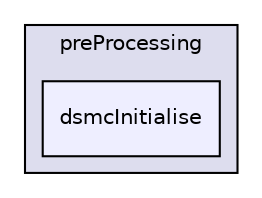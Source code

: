 digraph "applications/utilities/preProcessing/dsmcInitialise" {
  bgcolor=transparent;
  compound=true
  node [ fontsize="10", fontname="Helvetica"];
  edge [ labelfontsize="10", labelfontname="Helvetica"];
  subgraph clusterdir_2cb9088fcfa5d85f3ea0b5a37d6be287 {
    graph [ bgcolor="#ddddee", pencolor="black", label="preProcessing" fontname="Helvetica", fontsize="10", URL="dir_2cb9088fcfa5d85f3ea0b5a37d6be287.html"]
  dir_c158c268b59c4e5aa7fcc687e78d11c5 [shape=box, label="dsmcInitialise", style="filled", fillcolor="#eeeeff", pencolor="black", URL="dir_c158c268b59c4e5aa7fcc687e78d11c5.html"];
  }
}
